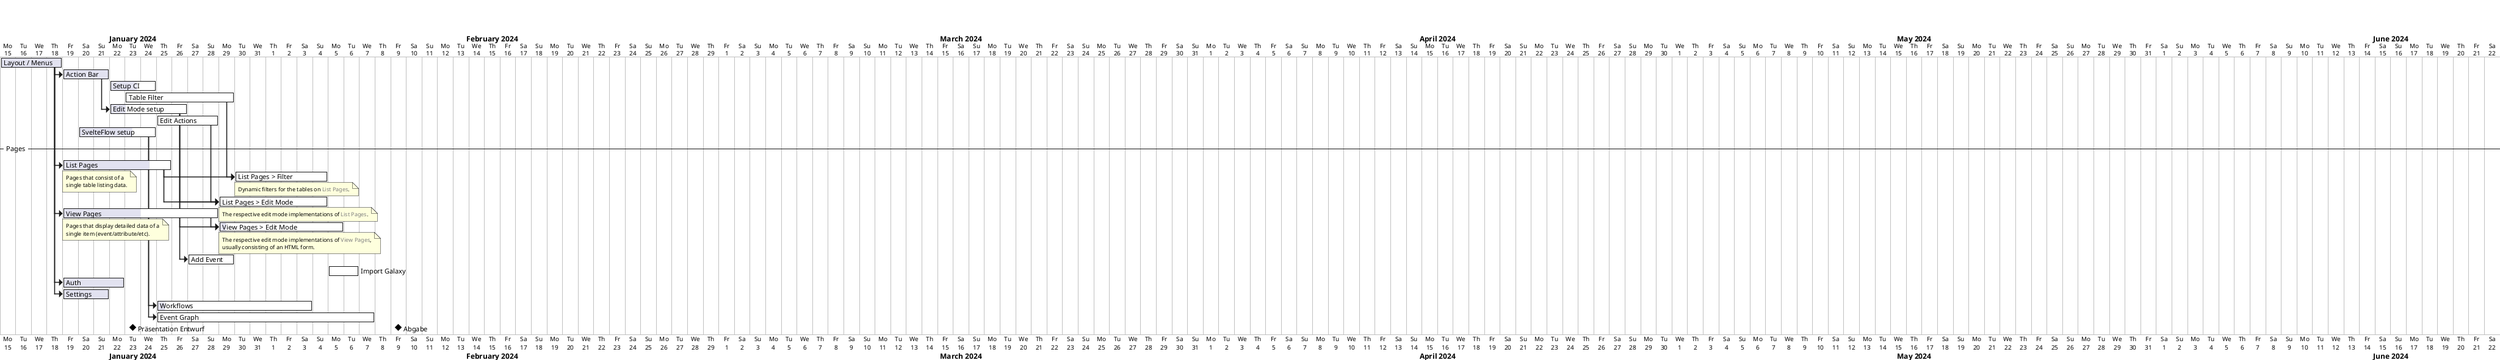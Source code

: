 @startgantt
printscale daily zoom 1.6

header Modern MISP Frontend
title Implementierungsphase

today is colored in lightblue

[Layout / Menus] requires 4 days
[Action Bar] requires 3 days
[Setup CI] requires 3 days and is 60% complete
[Table Filter] requires 7 days and is 0% complete
[Edit Mode setup] requires 5 days and is 20% complete
[Edit Actions] requires 4 days and is 0% complete
[SvelteFlow setup] requires 5 days and is 70% complete
-- Pages --
[List Pages] requires 7 days and is 80% complete
note bottom
    Pages that consist of a
    single table listing data.
end note
[List Pages > Filter] requires 6 days and is 0% complete
note bottom
    Dynamic filters for the tables on <color:gray>List Pages</color>.
end note
[List Pages > Edit Mode] requires 7 days and is 0% complete
note bottom
    The respective edit mode implementations of <color:gray>List Pages</color>.
end note
[View Pages] requires 10 days and is 50% complete
note bottom
    Pages that display detailed data of a
    single item (event/attribute/etc).
end note
[View Pages > Edit Mode] requires 8 days and is 5% complete
note bottom
    The respective edit mode implementations of <color:gray>View Pages</color>,
    usually consisting of an HTML form.
end note
[Add Event] requires 3 days and is 0% complete
[Import Galaxy] requires 2 days and is 0% complete
[Auth] requires 4 days
[Settings] requires 3 days
[Workflows] requires 10 days and is 5% complete
[Event Graph] requires 14 days and is 0% complete

Project starts 2024-01-15
[Layout / Menus] starts at D+0
[Layout / Menus] -> [Action Bar]
[Layout / Menus] -> [List Pages]
[Layout / Menus] -> [View Pages]
[Layout / Menus] -> [Auth]
[Layout / Menus] -> [Settings]
[Präsentation Entwurf] happens at 2024-01-23
[Table Filter] starts 2024-01-23
[Setup CI] ends 2024-01-24
[Edit Actions] starts 2024-01-25
[SvelteFlow setup] ends 2024-01-24
[Action Bar] -> [Edit Mode setup]
[Edit Mode setup] -> [Add Event]
[Table Filter] -> [List Pages > Filter]
[List Pages] -> [List Pages > Filter]
[List Pages] -> [List Pages > Edit Mode]
[Edit Mode setup] -> [List Pages > Edit Mode]
[Edit Actions] -> [List Pages > Edit Mode]
[Edit Mode setup] -> [View Pages > Edit Mode]
[View Pages] -> [View Pages > Edit Mode]
[SvelteFlow setup] -> [Workflows]
[SvelteFlow setup] -> [Event Graph]
[Import Galaxy] ends 2024-02-06
[Abgabe] happens at 2024-02-09


' [List Pages > Filter] displays on same row as [List Pages]
[Präsentation Entwurf] displays on same row as [Abgabe]
@endgantt
